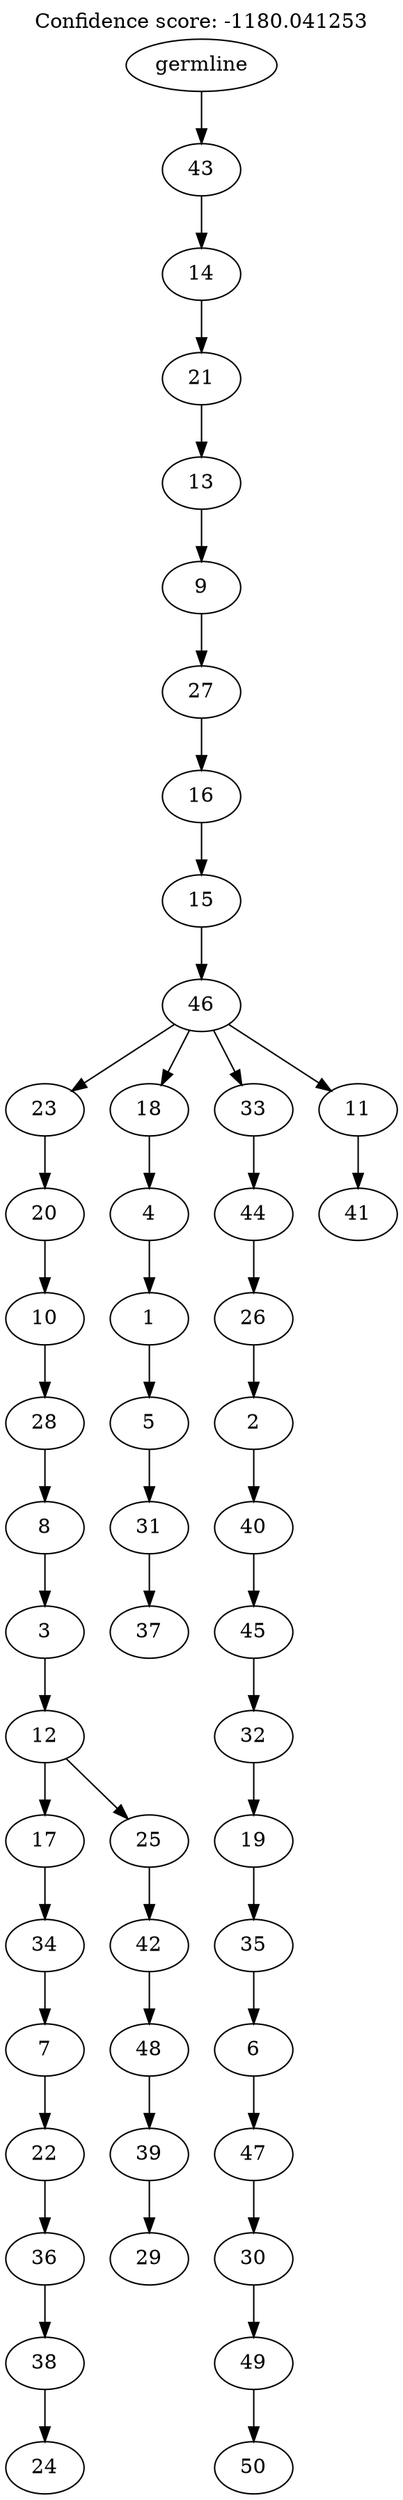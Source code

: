 digraph g {
	"49" -> "50";
	"50" [label="24"];
	"48" -> "49";
	"49" [label="38"];
	"47" -> "48";
	"48" [label="36"];
	"46" -> "47";
	"47" [label="22"];
	"45" -> "46";
	"46" [label="7"];
	"44" -> "45";
	"45" [label="34"];
	"42" -> "43";
	"43" [label="29"];
	"41" -> "42";
	"42" [label="39"];
	"40" -> "41";
	"41" [label="48"];
	"39" -> "40";
	"40" [label="42"];
	"38" -> "39";
	"39" [label="25"];
	"38" -> "44";
	"44" [label="17"];
	"37" -> "38";
	"38" [label="12"];
	"36" -> "37";
	"37" [label="3"];
	"35" -> "36";
	"36" [label="8"];
	"34" -> "35";
	"35" [label="28"];
	"33" -> "34";
	"34" [label="10"];
	"32" -> "33";
	"33" [label="20"];
	"30" -> "31";
	"31" [label="37"];
	"29" -> "30";
	"30" [label="31"];
	"28" -> "29";
	"29" [label="5"];
	"27" -> "28";
	"28" [label="1"];
	"26" -> "27";
	"27" [label="4"];
	"24" -> "25";
	"25" [label="50"];
	"23" -> "24";
	"24" [label="49"];
	"22" -> "23";
	"23" [label="30"];
	"21" -> "22";
	"22" [label="47"];
	"20" -> "21";
	"21" [label="6"];
	"19" -> "20";
	"20" [label="35"];
	"18" -> "19";
	"19" [label="19"];
	"17" -> "18";
	"18" [label="32"];
	"16" -> "17";
	"17" [label="45"];
	"15" -> "16";
	"16" [label="40"];
	"14" -> "15";
	"15" [label="2"];
	"13" -> "14";
	"14" [label="26"];
	"12" -> "13";
	"13" [label="44"];
	"10" -> "11";
	"11" [label="41"];
	"9" -> "10";
	"10" [label="11"];
	"9" -> "12";
	"12" [label="33"];
	"9" -> "26";
	"26" [label="18"];
	"9" -> "32";
	"32" [label="23"];
	"8" -> "9";
	"9" [label="46"];
	"7" -> "8";
	"8" [label="15"];
	"6" -> "7";
	"7" [label="16"];
	"5" -> "6";
	"6" [label="27"];
	"4" -> "5";
	"5" [label="9"];
	"3" -> "4";
	"4" [label="13"];
	"2" -> "3";
	"3" [label="21"];
	"1" -> "2";
	"2" [label="14"];
	"0" -> "1";
	"1" [label="43"];
	"0" [label="germline"];
	labelloc="t";
	label="Confidence score: -1180.041253";
}
